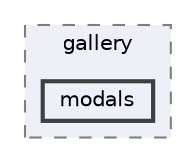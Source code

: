 digraph "resources/views/backend/site_super_admin/tenant_domain/gallery/modals"
{
 // LATEX_PDF_SIZE
  bgcolor="transparent";
  edge [fontname=Helvetica,fontsize=10,labelfontname=Helvetica,labelfontsize=10];
  node [fontname=Helvetica,fontsize=10,shape=box,height=0.2,width=0.4];
  compound=true
  subgraph clusterdir_29dd01e443730ffe3f14d5b1d55a604d {
    graph [ bgcolor="#edf0f7", pencolor="grey50", label="gallery", fontname=Helvetica,fontsize=10 style="filled,dashed", URL="dir_29dd01e443730ffe3f14d5b1d55a604d.html",tooltip=""]
  dir_fe9417f127fcb3434e740977aaf06f49 [label="modals", fillcolor="#edf0f7", color="grey25", style="filled,bold", URL="dir_fe9417f127fcb3434e740977aaf06f49.html",tooltip=""];
  }
}
